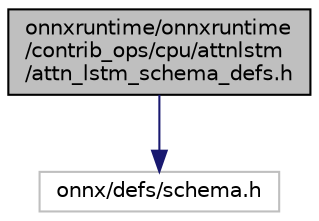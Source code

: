 digraph "onnxruntime/onnxruntime/contrib_ops/cpu/attnlstm/attn_lstm_schema_defs.h"
{
  edge [fontname="Helvetica",fontsize="10",labelfontname="Helvetica",labelfontsize="10"];
  node [fontname="Helvetica",fontsize="10",shape=record];
  Node0 [label="onnxruntime/onnxruntime\l/contrib_ops/cpu/attnlstm\l/attn_lstm_schema_defs.h",height=0.2,width=0.4,color="black", fillcolor="grey75", style="filled", fontcolor="black"];
  Node0 -> Node1 [color="midnightblue",fontsize="10",style="solid",fontname="Helvetica"];
  Node1 [label="onnx/defs/schema.h",height=0.2,width=0.4,color="grey75", fillcolor="white", style="filled"];
}
